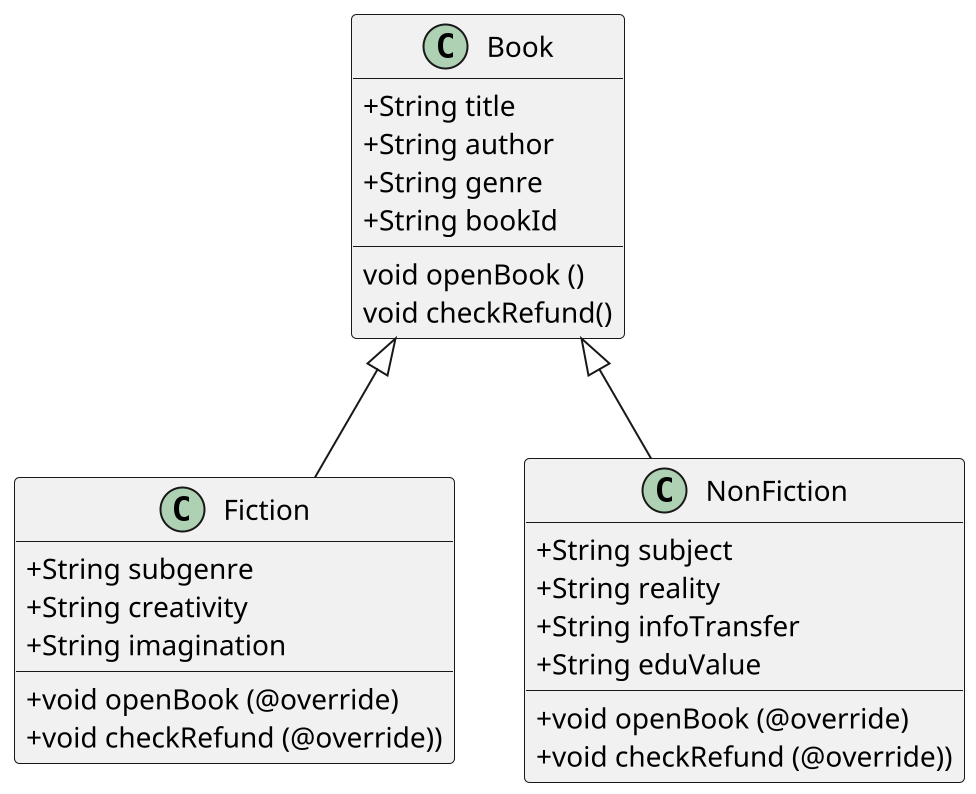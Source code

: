 @startuml
scale 2
skinparam classAttributeIconSize 0

class Book {
+ String title
+ String author
+ String genre
+ String bookId

void openBook ()
void checkRefund()
}

class Fiction extends Book {
+ String subgenre
+ String creativity
+ String imagination

+ void openBook (@override)
+ void checkRefund (@override))
}

class NonFiction extends Book {
+ String subject
+ String reality
+ String infoTransfer
+ String eduValue

+ void openBook (@override)
+ void checkRefund (@override))
}
@enduml